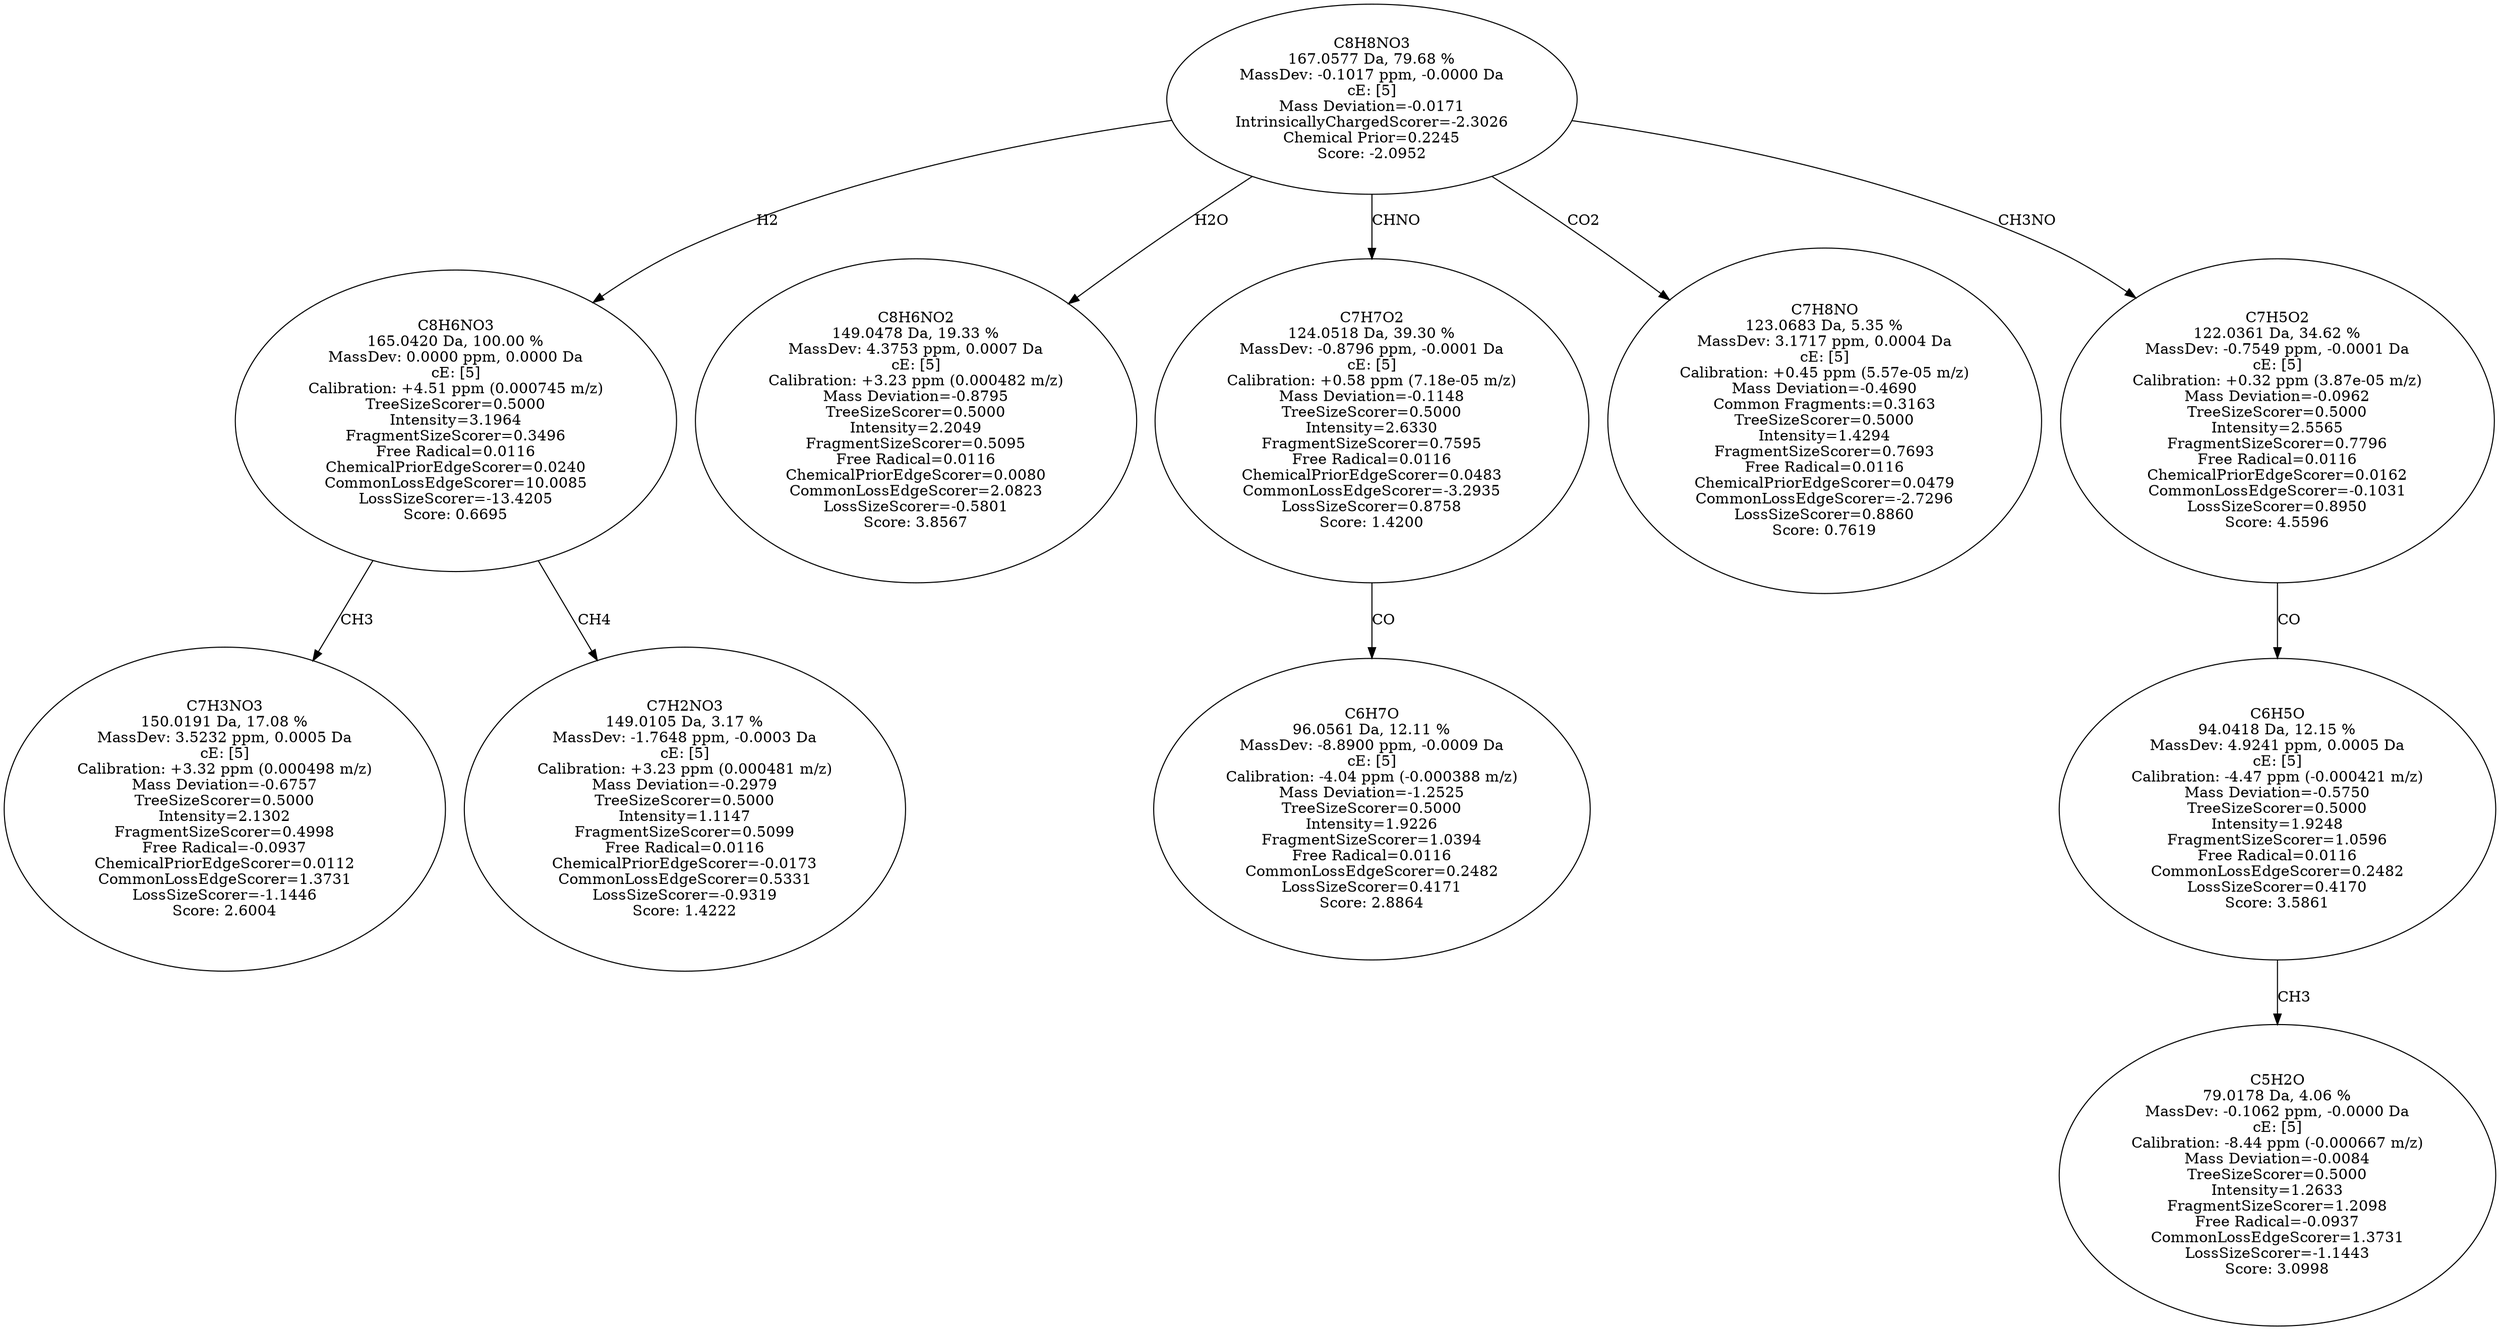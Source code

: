 strict digraph {
v1 [label="C7H3NO3\n150.0191 Da, 17.08 %\nMassDev: 3.5232 ppm, 0.0005 Da\ncE: [5]\nCalibration: +3.32 ppm (0.000498 m/z)\nMass Deviation=-0.6757\nTreeSizeScorer=0.5000\nIntensity=2.1302\nFragmentSizeScorer=0.4998\nFree Radical=-0.0937\nChemicalPriorEdgeScorer=0.0112\nCommonLossEdgeScorer=1.3731\nLossSizeScorer=-1.1446\nScore: 2.6004"];
v2 [label="C7H2NO3\n149.0105 Da, 3.17 %\nMassDev: -1.7648 ppm, -0.0003 Da\ncE: [5]\nCalibration: +3.23 ppm (0.000481 m/z)\nMass Deviation=-0.2979\nTreeSizeScorer=0.5000\nIntensity=1.1147\nFragmentSizeScorer=0.5099\nFree Radical=0.0116\nChemicalPriorEdgeScorer=-0.0173\nCommonLossEdgeScorer=0.5331\nLossSizeScorer=-0.9319\nScore: 1.4222"];
v3 [label="C8H6NO3\n165.0420 Da, 100.00 %\nMassDev: 0.0000 ppm, 0.0000 Da\ncE: [5]\nCalibration: +4.51 ppm (0.000745 m/z)\nTreeSizeScorer=0.5000\nIntensity=3.1964\nFragmentSizeScorer=0.3496\nFree Radical=0.0116\nChemicalPriorEdgeScorer=0.0240\nCommonLossEdgeScorer=10.0085\nLossSizeScorer=-13.4205\nScore: 0.6695"];
v4 [label="C8H6NO2\n149.0478 Da, 19.33 %\nMassDev: 4.3753 ppm, 0.0007 Da\ncE: [5]\nCalibration: +3.23 ppm (0.000482 m/z)\nMass Deviation=-0.8795\nTreeSizeScorer=0.5000\nIntensity=2.2049\nFragmentSizeScorer=0.5095\nFree Radical=0.0116\nChemicalPriorEdgeScorer=0.0080\nCommonLossEdgeScorer=2.0823\nLossSizeScorer=-0.5801\nScore: 3.8567"];
v5 [label="C6H7O\n96.0561 Da, 12.11 %\nMassDev: -8.8900 ppm, -0.0009 Da\ncE: [5]\nCalibration: -4.04 ppm (-0.000388 m/z)\nMass Deviation=-1.2525\nTreeSizeScorer=0.5000\nIntensity=1.9226\nFragmentSizeScorer=1.0394\nFree Radical=0.0116\nCommonLossEdgeScorer=0.2482\nLossSizeScorer=0.4171\nScore: 2.8864"];
v6 [label="C7H7O2\n124.0518 Da, 39.30 %\nMassDev: -0.8796 ppm, -0.0001 Da\ncE: [5]\nCalibration: +0.58 ppm (7.18e-05 m/z)\nMass Deviation=-0.1148\nTreeSizeScorer=0.5000\nIntensity=2.6330\nFragmentSizeScorer=0.7595\nFree Radical=0.0116\nChemicalPriorEdgeScorer=0.0483\nCommonLossEdgeScorer=-3.2935\nLossSizeScorer=0.8758\nScore: 1.4200"];
v7 [label="C7H8NO\n123.0683 Da, 5.35 %\nMassDev: 3.1717 ppm, 0.0004 Da\ncE: [5]\nCalibration: +0.45 ppm (5.57e-05 m/z)\nMass Deviation=-0.4690\nCommon Fragments:=0.3163\nTreeSizeScorer=0.5000\nIntensity=1.4294\nFragmentSizeScorer=0.7693\nFree Radical=0.0116\nChemicalPriorEdgeScorer=0.0479\nCommonLossEdgeScorer=-2.7296\nLossSizeScorer=0.8860\nScore: 0.7619"];
v8 [label="C5H2O\n79.0178 Da, 4.06 %\nMassDev: -0.1062 ppm, -0.0000 Da\ncE: [5]\nCalibration: -8.44 ppm (-0.000667 m/z)\nMass Deviation=-0.0084\nTreeSizeScorer=0.5000\nIntensity=1.2633\nFragmentSizeScorer=1.2098\nFree Radical=-0.0937\nCommonLossEdgeScorer=1.3731\nLossSizeScorer=-1.1443\nScore: 3.0998"];
v9 [label="C6H5O\n94.0418 Da, 12.15 %\nMassDev: 4.9241 ppm, 0.0005 Da\ncE: [5]\nCalibration: -4.47 ppm (-0.000421 m/z)\nMass Deviation=-0.5750\nTreeSizeScorer=0.5000\nIntensity=1.9248\nFragmentSizeScorer=1.0596\nFree Radical=0.0116\nCommonLossEdgeScorer=0.2482\nLossSizeScorer=0.4170\nScore: 3.5861"];
v10 [label="C7H5O2\n122.0361 Da, 34.62 %\nMassDev: -0.7549 ppm, -0.0001 Da\ncE: [5]\nCalibration: +0.32 ppm (3.87e-05 m/z)\nMass Deviation=-0.0962\nTreeSizeScorer=0.5000\nIntensity=2.5565\nFragmentSizeScorer=0.7796\nFree Radical=0.0116\nChemicalPriorEdgeScorer=0.0162\nCommonLossEdgeScorer=-0.1031\nLossSizeScorer=0.8950\nScore: 4.5596"];
v11 [label="C8H8NO3\n167.0577 Da, 79.68 %\nMassDev: -0.1017 ppm, -0.0000 Da\ncE: [5]\nMass Deviation=-0.0171\nIntrinsicallyChargedScorer=-2.3026\nChemical Prior=0.2245\nScore: -2.0952"];
v3 -> v1 [label="CH3"];
v3 -> v2 [label="CH4"];
v11 -> v3 [label="H2"];
v11 -> v4 [label="H2O"];
v6 -> v5 [label="CO"];
v11 -> v6 [label="CHNO"];
v11 -> v7 [label="CO2"];
v9 -> v8 [label="CH3"];
v10 -> v9 [label="CO"];
v11 -> v10 [label="CH3NO"];
}